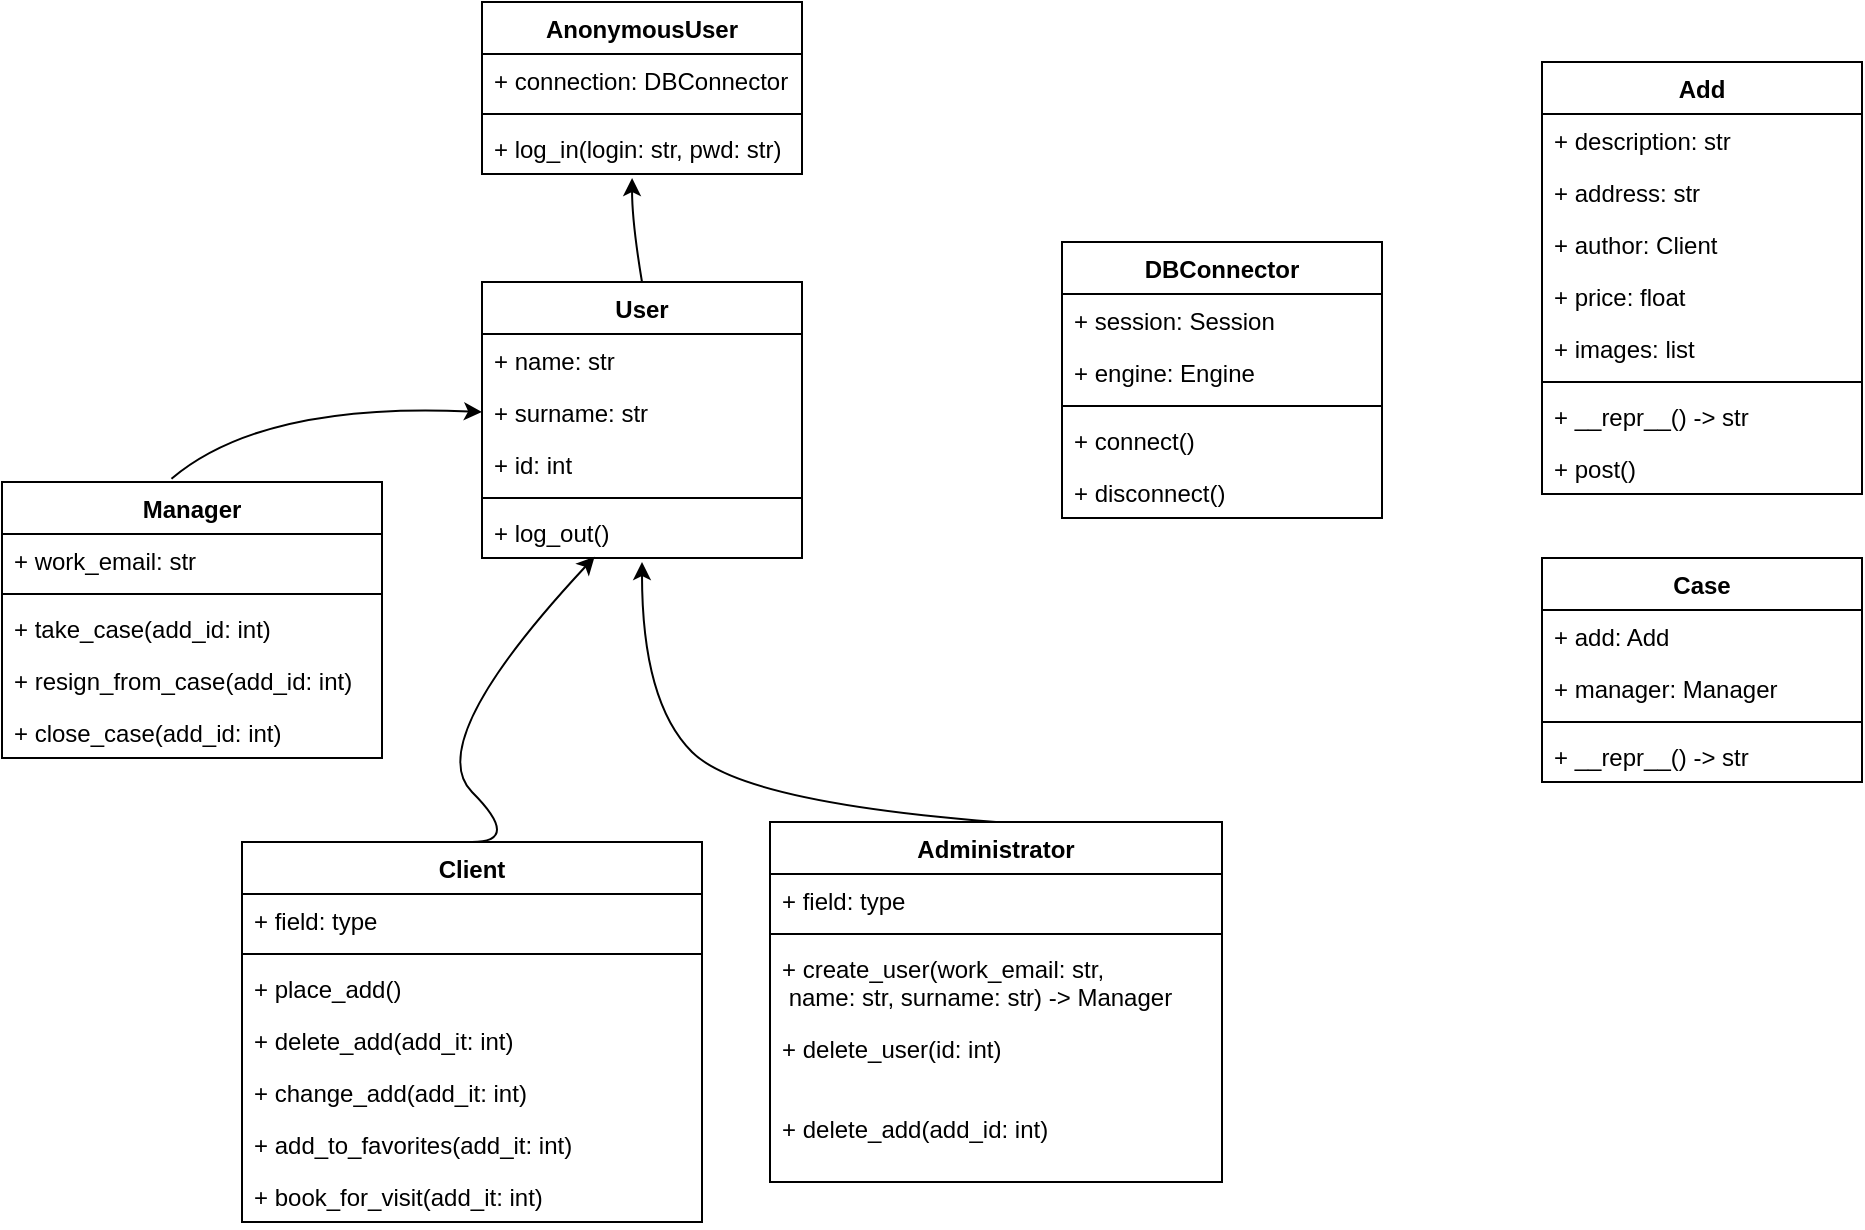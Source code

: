 <mxfile version="14.7.8" type="github">
  <diagram id="C5RBs43oDa-KdzZeNtuy" name="Page-1">
    <mxGraphModel dx="1110" dy="688" grid="1" gridSize="10" guides="1" tooltips="1" connect="1" arrows="1" fold="1" page="1" pageScale="1" pageWidth="827" pageHeight="1169" math="0" shadow="0">
      <root>
        <mxCell id="WIyWlLk6GJQsqaUBKTNV-0" />
        <mxCell id="WIyWlLk6GJQsqaUBKTNV-1" parent="WIyWlLk6GJQsqaUBKTNV-0" />
        <mxCell id="YF5Z4Ze-MQMjYTelGygX-5" value="User" style="swimlane;fontStyle=1;align=center;verticalAlign=top;childLayout=stackLayout;horizontal=1;startSize=26;horizontalStack=0;resizeParent=1;resizeParentMax=0;resizeLast=0;collapsible=1;marginBottom=0;" vertex="1" parent="WIyWlLk6GJQsqaUBKTNV-1">
          <mxGeometry x="270" y="170" width="160" height="138" as="geometry">
            <mxRectangle x="270" y="170" width="60" height="26" as="alternateBounds" />
          </mxGeometry>
        </mxCell>
        <mxCell id="YF5Z4Ze-MQMjYTelGygX-6" value="+ name: str&#xa;" style="text;strokeColor=none;fillColor=none;align=left;verticalAlign=top;spacingLeft=4;spacingRight=4;overflow=hidden;rotatable=0;points=[[0,0.5],[1,0.5]];portConstraint=eastwest;" vertex="1" parent="YF5Z4Ze-MQMjYTelGygX-5">
          <mxGeometry y="26" width="160" height="26" as="geometry" />
        </mxCell>
        <mxCell id="YF5Z4Ze-MQMjYTelGygX-9" value="+ surname: str&#xa;" style="text;strokeColor=none;fillColor=none;align=left;verticalAlign=top;spacingLeft=4;spacingRight=4;overflow=hidden;rotatable=0;points=[[0,0.5],[1,0.5]];portConstraint=eastwest;" vertex="1" parent="YF5Z4Ze-MQMjYTelGygX-5">
          <mxGeometry y="52" width="160" height="26" as="geometry" />
        </mxCell>
        <mxCell id="YF5Z4Ze-MQMjYTelGygX-10" value="+ id: int&#xa;" style="text;strokeColor=none;fillColor=none;align=left;verticalAlign=top;spacingLeft=4;spacingRight=4;overflow=hidden;rotatable=0;points=[[0,0.5],[1,0.5]];portConstraint=eastwest;fontStyle=0" vertex="1" parent="YF5Z4Ze-MQMjYTelGygX-5">
          <mxGeometry y="78" width="160" height="26" as="geometry" />
        </mxCell>
        <mxCell id="YF5Z4Ze-MQMjYTelGygX-7" value="" style="line;strokeWidth=1;fillColor=none;align=left;verticalAlign=middle;spacingTop=-1;spacingLeft=3;spacingRight=3;rotatable=0;labelPosition=right;points=[];portConstraint=eastwest;" vertex="1" parent="YF5Z4Ze-MQMjYTelGygX-5">
          <mxGeometry y="104" width="160" height="8" as="geometry" />
        </mxCell>
        <mxCell id="YF5Z4Ze-MQMjYTelGygX-8" value="+ log_out()" style="text;strokeColor=none;fillColor=none;align=left;verticalAlign=top;spacingLeft=4;spacingRight=4;overflow=hidden;rotatable=0;points=[[0,0.5],[1,0.5]];portConstraint=eastwest;" vertex="1" parent="YF5Z4Ze-MQMjYTelGygX-5">
          <mxGeometry y="112" width="160" height="26" as="geometry" />
        </mxCell>
        <mxCell id="YF5Z4Ze-MQMjYTelGygX-14" value="AnonymousUser" style="swimlane;fontStyle=1;align=center;verticalAlign=top;childLayout=stackLayout;horizontal=1;startSize=26;horizontalStack=0;resizeParent=1;resizeParentMax=0;resizeLast=0;collapsible=1;marginBottom=0;" vertex="1" parent="WIyWlLk6GJQsqaUBKTNV-1">
          <mxGeometry x="270" y="30" width="160" height="86" as="geometry" />
        </mxCell>
        <mxCell id="YF5Z4Ze-MQMjYTelGygX-15" value="+ connection: DBConnector" style="text;strokeColor=none;fillColor=none;align=left;verticalAlign=top;spacingLeft=4;spacingRight=4;overflow=hidden;rotatable=0;points=[[0,0.5],[1,0.5]];portConstraint=eastwest;" vertex="1" parent="YF5Z4Ze-MQMjYTelGygX-14">
          <mxGeometry y="26" width="160" height="26" as="geometry" />
        </mxCell>
        <mxCell id="YF5Z4Ze-MQMjYTelGygX-16" value="" style="line;strokeWidth=1;fillColor=none;align=left;verticalAlign=middle;spacingTop=-1;spacingLeft=3;spacingRight=3;rotatable=0;labelPosition=right;points=[];portConstraint=eastwest;" vertex="1" parent="YF5Z4Ze-MQMjYTelGygX-14">
          <mxGeometry y="52" width="160" height="8" as="geometry" />
        </mxCell>
        <mxCell id="YF5Z4Ze-MQMjYTelGygX-17" value="+ log_in(login: str, pwd: str)" style="text;strokeColor=none;fillColor=none;align=left;verticalAlign=top;spacingLeft=4;spacingRight=4;overflow=hidden;rotatable=0;points=[[0,0.5],[1,0.5]];portConstraint=eastwest;" vertex="1" parent="YF5Z4Ze-MQMjYTelGygX-14">
          <mxGeometry y="60" width="160" height="26" as="geometry" />
        </mxCell>
        <mxCell id="YF5Z4Ze-MQMjYTelGygX-18" value="Administrator" style="swimlane;fontStyle=1;align=center;verticalAlign=top;childLayout=stackLayout;horizontal=1;startSize=26;horizontalStack=0;resizeParent=1;resizeParentMax=0;resizeLast=0;collapsible=1;marginBottom=0;" vertex="1" parent="WIyWlLk6GJQsqaUBKTNV-1">
          <mxGeometry x="414" y="440" width="226" height="180" as="geometry" />
        </mxCell>
        <mxCell id="YF5Z4Ze-MQMjYTelGygX-19" value="+ field: type" style="text;strokeColor=none;fillColor=none;align=left;verticalAlign=top;spacingLeft=4;spacingRight=4;overflow=hidden;rotatable=0;points=[[0,0.5],[1,0.5]];portConstraint=eastwest;" vertex="1" parent="YF5Z4Ze-MQMjYTelGygX-18">
          <mxGeometry y="26" width="226" height="26" as="geometry" />
        </mxCell>
        <mxCell id="YF5Z4Ze-MQMjYTelGygX-20" value="" style="line;strokeWidth=1;fillColor=none;align=left;verticalAlign=middle;spacingTop=-1;spacingLeft=3;spacingRight=3;rotatable=0;labelPosition=right;points=[];portConstraint=eastwest;" vertex="1" parent="YF5Z4Ze-MQMjYTelGygX-18">
          <mxGeometry y="52" width="226" height="8" as="geometry" />
        </mxCell>
        <mxCell id="YF5Z4Ze-MQMjYTelGygX-21" value="+ create_user(work_email: str,&#xa; name: str, surname: str) -&gt; Manager" style="text;strokeColor=none;fillColor=none;align=left;verticalAlign=top;spacingLeft=4;spacingRight=4;overflow=hidden;rotatable=0;points=[[0,0.5],[1,0.5]];portConstraint=eastwest;" vertex="1" parent="YF5Z4Ze-MQMjYTelGygX-18">
          <mxGeometry y="60" width="226" height="40" as="geometry" />
        </mxCell>
        <mxCell id="YF5Z4Ze-MQMjYTelGygX-50" value="+ delete_user(id: int)" style="text;strokeColor=none;fillColor=none;align=left;verticalAlign=top;spacingLeft=4;spacingRight=4;overflow=hidden;rotatable=0;points=[[0,0.5],[1,0.5]];portConstraint=eastwest;" vertex="1" parent="YF5Z4Ze-MQMjYTelGygX-18">
          <mxGeometry y="100" width="226" height="40" as="geometry" />
        </mxCell>
        <mxCell id="YF5Z4Ze-MQMjYTelGygX-52" value="+ delete_add(add_id: int)" style="text;strokeColor=none;fillColor=none;align=left;verticalAlign=top;spacingLeft=4;spacingRight=4;overflow=hidden;rotatable=0;points=[[0,0.5],[1,0.5]];portConstraint=eastwest;" vertex="1" parent="YF5Z4Ze-MQMjYTelGygX-18">
          <mxGeometry y="140" width="226" height="40" as="geometry" />
        </mxCell>
        <mxCell id="YF5Z4Ze-MQMjYTelGygX-22" value="Client" style="swimlane;fontStyle=1;align=center;verticalAlign=top;childLayout=stackLayout;horizontal=1;startSize=26;horizontalStack=0;resizeParent=1;resizeParentMax=0;resizeLast=0;collapsible=1;marginBottom=0;" vertex="1" parent="WIyWlLk6GJQsqaUBKTNV-1">
          <mxGeometry x="150" y="450" width="230" height="190" as="geometry" />
        </mxCell>
        <mxCell id="YF5Z4Ze-MQMjYTelGygX-23" value="+ field: type" style="text;strokeColor=none;fillColor=none;align=left;verticalAlign=top;spacingLeft=4;spacingRight=4;overflow=hidden;rotatable=0;points=[[0,0.5],[1,0.5]];portConstraint=eastwest;" vertex="1" parent="YF5Z4Ze-MQMjYTelGygX-22">
          <mxGeometry y="26" width="230" height="26" as="geometry" />
        </mxCell>
        <mxCell id="YF5Z4Ze-MQMjYTelGygX-24" value="" style="line;strokeWidth=1;fillColor=none;align=left;verticalAlign=middle;spacingTop=-1;spacingLeft=3;spacingRight=3;rotatable=0;labelPosition=right;points=[];portConstraint=eastwest;" vertex="1" parent="YF5Z4Ze-MQMjYTelGygX-22">
          <mxGeometry y="52" width="230" height="8" as="geometry" />
        </mxCell>
        <mxCell id="YF5Z4Ze-MQMjYTelGygX-40" value="+ place_add() " style="text;strokeColor=none;fillColor=none;align=left;verticalAlign=top;spacingLeft=4;spacingRight=4;overflow=hidden;rotatable=0;points=[[0,0.5],[1,0.5]];portConstraint=eastwest;" vertex="1" parent="YF5Z4Ze-MQMjYTelGygX-22">
          <mxGeometry y="60" width="230" height="26" as="geometry" />
        </mxCell>
        <mxCell id="YF5Z4Ze-MQMjYTelGygX-41" value="+ delete_add(add_it: int) " style="text;strokeColor=none;fillColor=none;align=left;verticalAlign=top;spacingLeft=4;spacingRight=4;overflow=hidden;rotatable=0;points=[[0,0.5],[1,0.5]];portConstraint=eastwest;" vertex="1" parent="YF5Z4Ze-MQMjYTelGygX-22">
          <mxGeometry y="86" width="230" height="26" as="geometry" />
        </mxCell>
        <mxCell id="YF5Z4Ze-MQMjYTelGygX-42" value="+ change_add(add_it: int) " style="text;strokeColor=none;fillColor=none;align=left;verticalAlign=top;spacingLeft=4;spacingRight=4;overflow=hidden;rotatable=0;points=[[0,0.5],[1,0.5]];portConstraint=eastwest;" vertex="1" parent="YF5Z4Ze-MQMjYTelGygX-22">
          <mxGeometry y="112" width="230" height="26" as="geometry" />
        </mxCell>
        <mxCell id="YF5Z4Ze-MQMjYTelGygX-43" value="+ add_to_favorites(add_it: int) " style="text;strokeColor=none;fillColor=none;align=left;verticalAlign=top;spacingLeft=4;spacingRight=4;overflow=hidden;rotatable=0;points=[[0,0.5],[1,0.5]];portConstraint=eastwest;" vertex="1" parent="YF5Z4Ze-MQMjYTelGygX-22">
          <mxGeometry y="138" width="230" height="26" as="geometry" />
        </mxCell>
        <mxCell id="YF5Z4Ze-MQMjYTelGygX-44" value="+ book_for_visit(add_it: int) " style="text;strokeColor=none;fillColor=none;align=left;verticalAlign=top;spacingLeft=4;spacingRight=4;overflow=hidden;rotatable=0;points=[[0,0.5],[1,0.5]];portConstraint=eastwest;" vertex="1" parent="YF5Z4Ze-MQMjYTelGygX-22">
          <mxGeometry y="164" width="230" height="26" as="geometry" />
        </mxCell>
        <mxCell id="YF5Z4Ze-MQMjYTelGygX-26" value="Manager" style="swimlane;fontStyle=1;align=center;verticalAlign=top;childLayout=stackLayout;horizontal=1;startSize=26;horizontalStack=0;resizeParent=1;resizeParentMax=0;resizeLast=0;collapsible=1;marginBottom=0;" vertex="1" parent="WIyWlLk6GJQsqaUBKTNV-1">
          <mxGeometry x="30" y="270" width="190" height="138" as="geometry" />
        </mxCell>
        <mxCell id="YF5Z4Ze-MQMjYTelGygX-27" value="+ work_email: str" style="text;strokeColor=none;fillColor=none;align=left;verticalAlign=top;spacingLeft=4;spacingRight=4;overflow=hidden;rotatable=0;points=[[0,0.5],[1,0.5]];portConstraint=eastwest;" vertex="1" parent="YF5Z4Ze-MQMjYTelGygX-26">
          <mxGeometry y="26" width="190" height="26" as="geometry" />
        </mxCell>
        <mxCell id="YF5Z4Ze-MQMjYTelGygX-28" value="" style="line;strokeWidth=1;fillColor=none;align=left;verticalAlign=middle;spacingTop=-1;spacingLeft=3;spacingRight=3;rotatable=0;labelPosition=right;points=[];portConstraint=eastwest;" vertex="1" parent="YF5Z4Ze-MQMjYTelGygX-26">
          <mxGeometry y="52" width="190" height="8" as="geometry" />
        </mxCell>
        <mxCell id="YF5Z4Ze-MQMjYTelGygX-29" value="+ take_case(add_id: int)" style="text;strokeColor=none;fillColor=none;align=left;verticalAlign=top;spacingLeft=4;spacingRight=4;overflow=hidden;rotatable=0;points=[[0,0.5],[1,0.5]];portConstraint=eastwest;" vertex="1" parent="YF5Z4Ze-MQMjYTelGygX-26">
          <mxGeometry y="60" width="190" height="26" as="geometry" />
        </mxCell>
        <mxCell id="YF5Z4Ze-MQMjYTelGygX-45" value="+ resign_from_case(add_id: int)" style="text;strokeColor=none;fillColor=none;align=left;verticalAlign=top;spacingLeft=4;spacingRight=4;overflow=hidden;rotatable=0;points=[[0,0.5],[1,0.5]];portConstraint=eastwest;" vertex="1" parent="YF5Z4Ze-MQMjYTelGygX-26">
          <mxGeometry y="86" width="190" height="26" as="geometry" />
        </mxCell>
        <mxCell id="YF5Z4Ze-MQMjYTelGygX-46" value="+ close_case(add_id: int)" style="text;strokeColor=none;fillColor=none;align=left;verticalAlign=top;spacingLeft=4;spacingRight=4;overflow=hidden;rotatable=0;points=[[0,0.5],[1,0.5]];portConstraint=eastwest;" vertex="1" parent="YF5Z4Ze-MQMjYTelGygX-26">
          <mxGeometry y="112" width="190" height="26" as="geometry" />
        </mxCell>
        <mxCell id="YF5Z4Ze-MQMjYTelGygX-36" value="" style="curved=1;endArrow=classic;html=1;entryX=0.352;entryY=0.974;entryDx=0;entryDy=0;entryPerimeter=0;exitX=0.5;exitY=0;exitDx=0;exitDy=0;" edge="1" parent="WIyWlLk6GJQsqaUBKTNV-1" source="YF5Z4Ze-MQMjYTelGygX-22" target="YF5Z4Ze-MQMjYTelGygX-8">
          <mxGeometry width="50" height="50" relative="1" as="geometry">
            <mxPoint x="240" y="450" as="sourcePoint" />
            <mxPoint x="290" y="400" as="targetPoint" />
            <Array as="points">
              <mxPoint x="290" y="450" />
              <mxPoint x="240" y="400" />
            </Array>
          </mxGeometry>
        </mxCell>
        <mxCell id="YF5Z4Ze-MQMjYTelGygX-37" value="" style="curved=1;endArrow=classic;html=1;exitX=0.5;exitY=0;exitDx=0;exitDy=0;" edge="1" parent="WIyWlLk6GJQsqaUBKTNV-1" source="YF5Z4Ze-MQMjYTelGygX-18">
          <mxGeometry width="50" height="50" relative="1" as="geometry">
            <mxPoint x="350" y="430" as="sourcePoint" />
            <mxPoint x="350" y="310" as="targetPoint" />
            <Array as="points">
              <mxPoint x="400" y="430" />
              <mxPoint x="350" y="380" />
            </Array>
          </mxGeometry>
        </mxCell>
        <mxCell id="YF5Z4Ze-MQMjYTelGygX-39" value="" style="curved=1;endArrow=classic;html=1;entryX=0.469;entryY=1.077;entryDx=0;entryDy=0;entryPerimeter=0;exitX=0.5;exitY=0;exitDx=0;exitDy=0;" edge="1" parent="WIyWlLk6GJQsqaUBKTNV-1" source="YF5Z4Ze-MQMjYTelGygX-5" target="YF5Z4Ze-MQMjYTelGygX-17">
          <mxGeometry width="50" height="50" relative="1" as="geometry">
            <mxPoint x="380" y="260" as="sourcePoint" />
            <mxPoint x="430" y="210" as="targetPoint" />
            <Array as="points">
              <mxPoint x="345" y="140" />
            </Array>
          </mxGeometry>
        </mxCell>
        <mxCell id="YF5Z4Ze-MQMjYTelGygX-48" value="" style="curved=1;endArrow=classic;html=1;exitX=0.446;exitY=-0.012;exitDx=0;exitDy=0;exitPerimeter=0;entryX=0;entryY=0.5;entryDx=0;entryDy=0;" edge="1" parent="WIyWlLk6GJQsqaUBKTNV-1" source="YF5Z4Ze-MQMjYTelGygX-26" target="YF5Z4Ze-MQMjYTelGygX-9">
          <mxGeometry width="50" height="50" relative="1" as="geometry">
            <mxPoint x="110" y="230" as="sourcePoint" />
            <mxPoint x="160" y="180" as="targetPoint" />
            <Array as="points">
              <mxPoint x="160" y="230" />
            </Array>
          </mxGeometry>
        </mxCell>
        <mxCell id="YF5Z4Ze-MQMjYTelGygX-53" value="DBConnector" style="swimlane;fontStyle=1;align=center;verticalAlign=top;childLayout=stackLayout;horizontal=1;startSize=26;horizontalStack=0;resizeParent=1;resizeParentMax=0;resizeLast=0;collapsible=1;marginBottom=0;" vertex="1" parent="WIyWlLk6GJQsqaUBKTNV-1">
          <mxGeometry x="560" y="150" width="160" height="138" as="geometry" />
        </mxCell>
        <mxCell id="YF5Z4Ze-MQMjYTelGygX-54" value="+ session: Session" style="text;strokeColor=none;fillColor=none;align=left;verticalAlign=top;spacingLeft=4;spacingRight=4;overflow=hidden;rotatable=0;points=[[0,0.5],[1,0.5]];portConstraint=eastwest;" vertex="1" parent="YF5Z4Ze-MQMjYTelGygX-53">
          <mxGeometry y="26" width="160" height="26" as="geometry" />
        </mxCell>
        <mxCell id="YF5Z4Ze-MQMjYTelGygX-57" value="+ engine: Engine" style="text;strokeColor=none;fillColor=none;align=left;verticalAlign=top;spacingLeft=4;spacingRight=4;overflow=hidden;rotatable=0;points=[[0,0.5],[1,0.5]];portConstraint=eastwest;" vertex="1" parent="YF5Z4Ze-MQMjYTelGygX-53">
          <mxGeometry y="52" width="160" height="26" as="geometry" />
        </mxCell>
        <mxCell id="YF5Z4Ze-MQMjYTelGygX-55" value="" style="line;strokeWidth=1;fillColor=none;align=left;verticalAlign=middle;spacingTop=-1;spacingLeft=3;spacingRight=3;rotatable=0;labelPosition=right;points=[];portConstraint=eastwest;" vertex="1" parent="YF5Z4Ze-MQMjYTelGygX-53">
          <mxGeometry y="78" width="160" height="8" as="geometry" />
        </mxCell>
        <mxCell id="YF5Z4Ze-MQMjYTelGygX-56" value="+ connect()" style="text;strokeColor=none;fillColor=none;align=left;verticalAlign=top;spacingLeft=4;spacingRight=4;overflow=hidden;rotatable=0;points=[[0,0.5],[1,0.5]];portConstraint=eastwest;" vertex="1" parent="YF5Z4Ze-MQMjYTelGygX-53">
          <mxGeometry y="86" width="160" height="26" as="geometry" />
        </mxCell>
        <mxCell id="YF5Z4Ze-MQMjYTelGygX-60" value="+ disconnect()" style="text;strokeColor=none;fillColor=none;align=left;verticalAlign=top;spacingLeft=4;spacingRight=4;overflow=hidden;rotatable=0;points=[[0,0.5],[1,0.5]];portConstraint=eastwest;" vertex="1" parent="YF5Z4Ze-MQMjYTelGygX-53">
          <mxGeometry y="112" width="160" height="26" as="geometry" />
        </mxCell>
        <mxCell id="YF5Z4Ze-MQMjYTelGygX-61" value="Add" style="swimlane;fontStyle=1;align=center;verticalAlign=top;childLayout=stackLayout;horizontal=1;startSize=26;horizontalStack=0;resizeParent=1;resizeParentMax=0;resizeLast=0;collapsible=1;marginBottom=0;" vertex="1" parent="WIyWlLk6GJQsqaUBKTNV-1">
          <mxGeometry x="800" y="60" width="160" height="216" as="geometry" />
        </mxCell>
        <mxCell id="YF5Z4Ze-MQMjYTelGygX-62" value="+ description: str" style="text;strokeColor=none;fillColor=none;align=left;verticalAlign=top;spacingLeft=4;spacingRight=4;overflow=hidden;rotatable=0;points=[[0,0.5],[1,0.5]];portConstraint=eastwest;" vertex="1" parent="YF5Z4Ze-MQMjYTelGygX-61">
          <mxGeometry y="26" width="160" height="26" as="geometry" />
        </mxCell>
        <mxCell id="YF5Z4Ze-MQMjYTelGygX-65" value="+ address: str" style="text;strokeColor=none;fillColor=none;align=left;verticalAlign=top;spacingLeft=4;spacingRight=4;overflow=hidden;rotatable=0;points=[[0,0.5],[1,0.5]];portConstraint=eastwest;" vertex="1" parent="YF5Z4Ze-MQMjYTelGygX-61">
          <mxGeometry y="52" width="160" height="26" as="geometry" />
        </mxCell>
        <mxCell id="YF5Z4Ze-MQMjYTelGygX-73" value="+ author: Client" style="text;strokeColor=none;fillColor=none;align=left;verticalAlign=top;spacingLeft=4;spacingRight=4;overflow=hidden;rotatable=0;points=[[0,0.5],[1,0.5]];portConstraint=eastwest;" vertex="1" parent="YF5Z4Ze-MQMjYTelGygX-61">
          <mxGeometry y="78" width="160" height="26" as="geometry" />
        </mxCell>
        <mxCell id="YF5Z4Ze-MQMjYTelGygX-80" value="+ price: float" style="text;strokeColor=none;fillColor=none;align=left;verticalAlign=top;spacingLeft=4;spacingRight=4;overflow=hidden;rotatable=0;points=[[0,0.5],[1,0.5]];portConstraint=eastwest;" vertex="1" parent="YF5Z4Ze-MQMjYTelGygX-61">
          <mxGeometry y="104" width="160" height="26" as="geometry" />
        </mxCell>
        <mxCell id="YF5Z4Ze-MQMjYTelGygX-66" value="+ images: list" style="text;strokeColor=none;fillColor=none;align=left;verticalAlign=top;spacingLeft=4;spacingRight=4;overflow=hidden;rotatable=0;points=[[0,0.5],[1,0.5]];portConstraint=eastwest;" vertex="1" parent="YF5Z4Ze-MQMjYTelGygX-61">
          <mxGeometry y="130" width="160" height="26" as="geometry" />
        </mxCell>
        <mxCell id="YF5Z4Ze-MQMjYTelGygX-63" value="" style="line;strokeWidth=1;fillColor=none;align=left;verticalAlign=middle;spacingTop=-1;spacingLeft=3;spacingRight=3;rotatable=0;labelPosition=right;points=[];portConstraint=eastwest;" vertex="1" parent="YF5Z4Ze-MQMjYTelGygX-61">
          <mxGeometry y="156" width="160" height="8" as="geometry" />
        </mxCell>
        <mxCell id="YF5Z4Ze-MQMjYTelGygX-64" value="+ __repr__() -&gt; str" style="text;strokeColor=none;fillColor=none;align=left;verticalAlign=top;spacingLeft=4;spacingRight=4;overflow=hidden;rotatable=0;points=[[0,0.5],[1,0.5]];portConstraint=eastwest;" vertex="1" parent="YF5Z4Ze-MQMjYTelGygX-61">
          <mxGeometry y="164" width="160" height="26" as="geometry" />
        </mxCell>
        <mxCell id="YF5Z4Ze-MQMjYTelGygX-81" value="+ post()" style="text;strokeColor=none;fillColor=none;align=left;verticalAlign=top;spacingLeft=4;spacingRight=4;overflow=hidden;rotatable=0;points=[[0,0.5],[1,0.5]];portConstraint=eastwest;" vertex="1" parent="YF5Z4Ze-MQMjYTelGygX-61">
          <mxGeometry y="190" width="160" height="26" as="geometry" />
        </mxCell>
        <mxCell id="YF5Z4Ze-MQMjYTelGygX-75" value="Case" style="swimlane;fontStyle=1;align=center;verticalAlign=top;childLayout=stackLayout;horizontal=1;startSize=26;horizontalStack=0;resizeParent=1;resizeParentMax=0;resizeLast=0;collapsible=1;marginBottom=0;" vertex="1" parent="WIyWlLk6GJQsqaUBKTNV-1">
          <mxGeometry x="800" y="308" width="160" height="112" as="geometry" />
        </mxCell>
        <mxCell id="YF5Z4Ze-MQMjYTelGygX-76" value="+ add: Add" style="text;strokeColor=none;fillColor=none;align=left;verticalAlign=top;spacingLeft=4;spacingRight=4;overflow=hidden;rotatable=0;points=[[0,0.5],[1,0.5]];portConstraint=eastwest;" vertex="1" parent="YF5Z4Ze-MQMjYTelGygX-75">
          <mxGeometry y="26" width="160" height="26" as="geometry" />
        </mxCell>
        <mxCell id="YF5Z4Ze-MQMjYTelGygX-77" value="+ manager: Manager" style="text;strokeColor=none;fillColor=none;align=left;verticalAlign=top;spacingLeft=4;spacingRight=4;overflow=hidden;rotatable=0;points=[[0,0.5],[1,0.5]];portConstraint=eastwest;" vertex="1" parent="YF5Z4Ze-MQMjYTelGygX-75">
          <mxGeometry y="52" width="160" height="26" as="geometry" />
        </mxCell>
        <mxCell id="YF5Z4Ze-MQMjYTelGygX-78" value="" style="line;strokeWidth=1;fillColor=none;align=left;verticalAlign=middle;spacingTop=-1;spacingLeft=3;spacingRight=3;rotatable=0;labelPosition=right;points=[];portConstraint=eastwest;" vertex="1" parent="YF5Z4Ze-MQMjYTelGygX-75">
          <mxGeometry y="78" width="160" height="8" as="geometry" />
        </mxCell>
        <mxCell id="YF5Z4Ze-MQMjYTelGygX-79" value="+ __repr__() -&gt; str" style="text;strokeColor=none;fillColor=none;align=left;verticalAlign=top;spacingLeft=4;spacingRight=4;overflow=hidden;rotatable=0;points=[[0,0.5],[1,0.5]];portConstraint=eastwest;" vertex="1" parent="YF5Z4Ze-MQMjYTelGygX-75">
          <mxGeometry y="86" width="160" height="26" as="geometry" />
        </mxCell>
      </root>
    </mxGraphModel>
  </diagram>
</mxfile>

